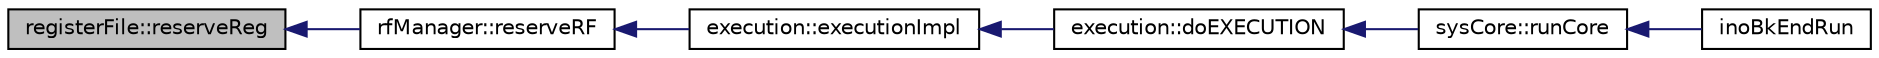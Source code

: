 digraph G
{
  edge [fontname="Helvetica",fontsize="10",labelfontname="Helvetica",labelfontsize="10"];
  node [fontname="Helvetica",fontsize="10",shape=record];
  rankdir=LR;
  Node1 [label="registerFile::reserveReg",height=0.2,width=0.4,color="black", fillcolor="grey75", style="filled" fontcolor="black"];
  Node1 -> Node2 [dir=back,color="midnightblue",fontsize="10",style="solid"];
  Node2 [label="rfManager::reserveRF",height=0.2,width=0.4,color="black", fillcolor="white", style="filled",URL="$classrfManager.html#ab38c1244739ba189161c3026361464ec"];
  Node2 -> Node3 [dir=back,color="midnightblue",fontsize="10",style="solid"];
  Node3 [label="execution::executionImpl",height=0.2,width=0.4,color="black", fillcolor="white", style="filled",URL="$classexecution.html#adc2d24703f3425df6107514535fea88b"];
  Node3 -> Node4 [dir=back,color="midnightblue",fontsize="10",style="solid"];
  Node4 [label="execution::doEXECUTION",height=0.2,width=0.4,color="black", fillcolor="white", style="filled",URL="$classexecution.html#a972207b1dde6a4bb8731c3fc0908bac6"];
  Node4 -> Node5 [dir=back,color="midnightblue",fontsize="10",style="solid"];
  Node5 [label="sysCore::runCore",height=0.2,width=0.4,color="black", fillcolor="white", style="filled",URL="$classsysCore.html#a329e1539dcc7da668fb0d6237368922f"];
  Node5 -> Node6 [dir=back,color="midnightblue",fontsize="10",style="solid"];
  Node6 [label="inoBkEndRun",height=0.2,width=0.4,color="black", fillcolor="white", style="filled",URL="$inoBkEnd_8h.html#a7f7897adf2514facd31db95c4b90314d"];
}
